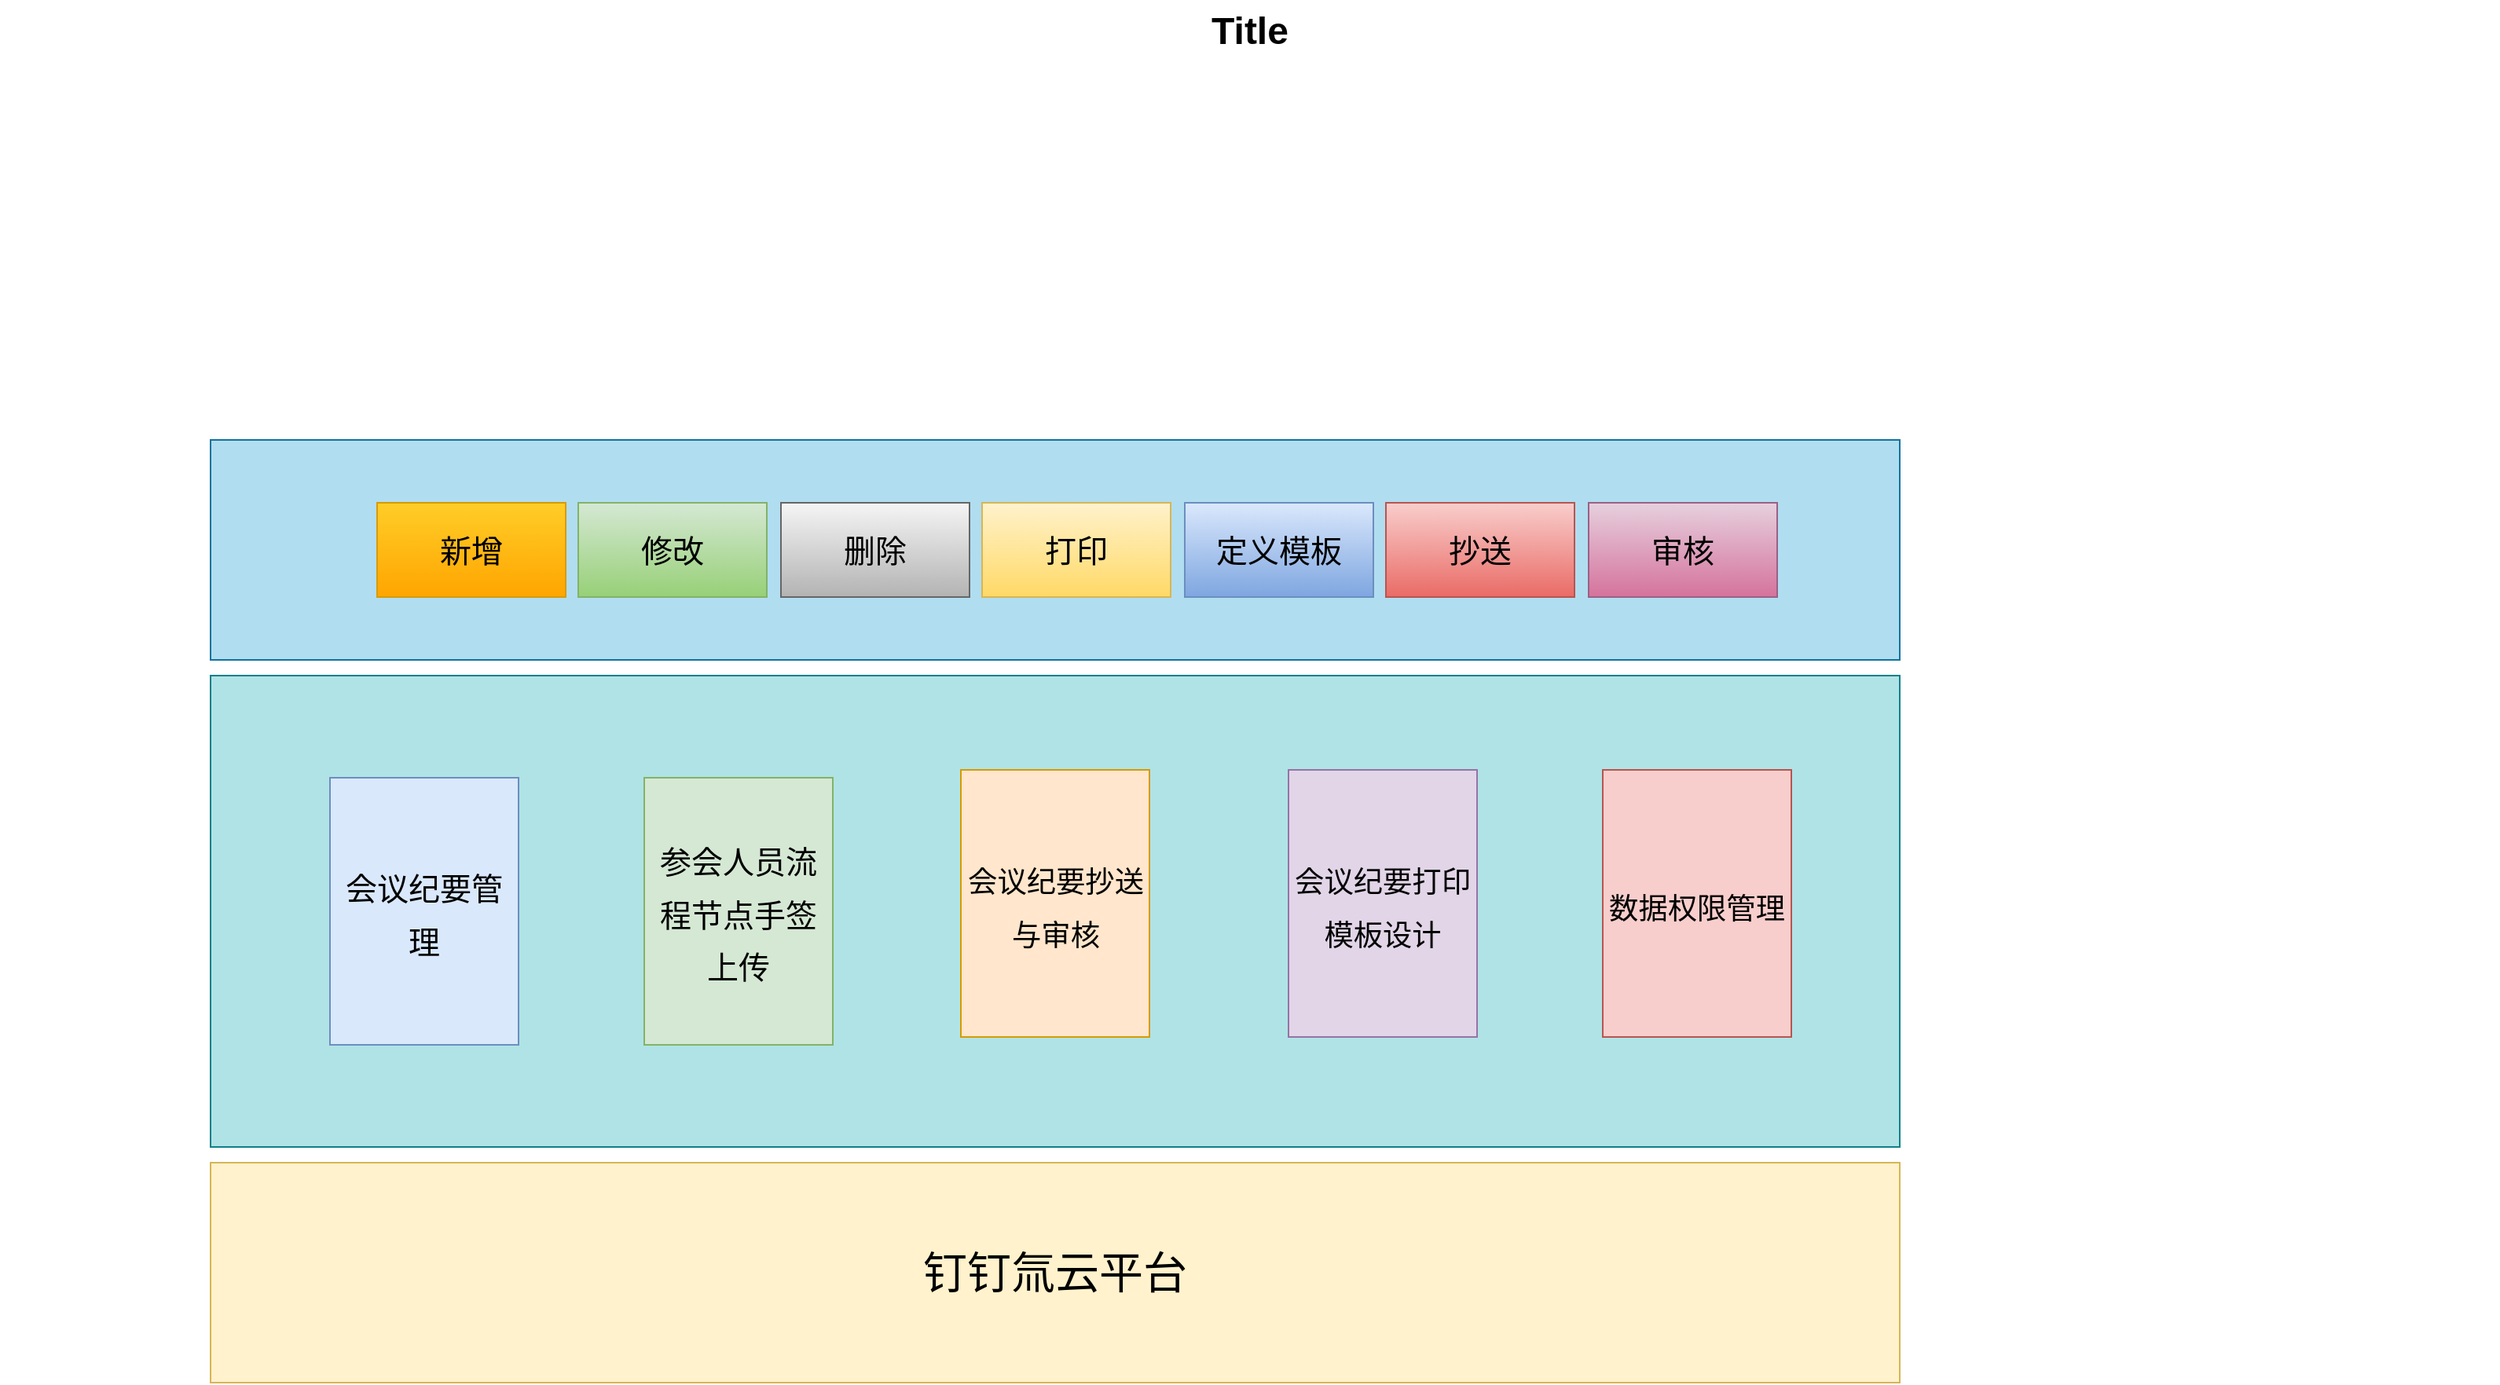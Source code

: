 <mxfile version="16.0.0" type="github">
  <diagram id="6I0OCvxSQrVGMHxT2VVA" name="Page-1">
    <mxGraphModel dx="1422" dy="772" grid="1" gridSize="10" guides="1" tooltips="1" connect="1" arrows="1" fold="1" page="1" pageScale="1" pageWidth="850" pageHeight="1100" math="0" shadow="0">
      <root>
        <mxCell id="0" />
        <mxCell id="1" parent="0" />
        <mxCell id="dKdSaXE48SgPbhcamS2K-30" value="" style="whiteSpace=wrap;html=1;strokeColor=#0e8088;strokeWidth=1;fillColor=#b0e3e6;fontSize=14;" parent="1" vertex="1">
          <mxGeometry x="184" y="500" width="1075" height="300" as="geometry" />
        </mxCell>
        <mxCell id="dKdSaXE48SgPbhcamS2K-32" value="" style="whiteSpace=wrap;html=1;strokeColor=#10739e;strokeWidth=1;fillColor=#b1ddf0;fontSize=14;container=1;" parent="1" vertex="1">
          <mxGeometry x="184" y="350" width="1075" height="140" as="geometry" />
        </mxCell>
        <mxCell id="fP0p9qHQDeoehx5yg6Lg-8" value="新增" style="rounded=0;whiteSpace=wrap;html=1;fontFamily=Garamond;fontSize=20;fillColor=#ffcd28;strokeColor=#d79b00;gradientColor=#ffa500;" vertex="1" parent="dKdSaXE48SgPbhcamS2K-32">
          <mxGeometry x="106" y="40" width="120" height="60" as="geometry" />
        </mxCell>
        <mxCell id="fP0p9qHQDeoehx5yg6Lg-9" value="修改" style="rounded=0;whiteSpace=wrap;html=1;fontFamily=Garamond;fontSize=20;fillColor=#d5e8d4;strokeColor=#82b366;gradientColor=#97d077;" vertex="1" parent="dKdSaXE48SgPbhcamS2K-32">
          <mxGeometry x="234" y="40" width="120" height="60" as="geometry" />
        </mxCell>
        <mxCell id="fP0p9qHQDeoehx5yg6Lg-10" value="删除" style="rounded=0;whiteSpace=wrap;html=1;fontFamily=Garamond;fontSize=20;fillColor=#f5f5f5;strokeColor=#666666;gradientColor=#b3b3b3;" vertex="1" parent="dKdSaXE48SgPbhcamS2K-32">
          <mxGeometry x="363" y="40" width="120" height="60" as="geometry" />
        </mxCell>
        <mxCell id="fP0p9qHQDeoehx5yg6Lg-11" value="打印" style="rounded=0;whiteSpace=wrap;html=1;fontFamily=Garamond;fontSize=20;fillColor=#fff2cc;gradientColor=#ffd966;strokeColor=#d6b656;" vertex="1" parent="dKdSaXE48SgPbhcamS2K-32">
          <mxGeometry x="491" y="40" width="120" height="60" as="geometry" />
        </mxCell>
        <mxCell id="fP0p9qHQDeoehx5yg6Lg-12" value="定义模板" style="rounded=0;whiteSpace=wrap;html=1;fontFamily=Garamond;fontSize=20;fillColor=#dae8fc;gradientColor=#7ea6e0;strokeColor=#6c8ebf;" vertex="1" parent="dKdSaXE48SgPbhcamS2K-32">
          <mxGeometry x="620" y="40" width="120" height="60" as="geometry" />
        </mxCell>
        <mxCell id="fP0p9qHQDeoehx5yg6Lg-13" value="抄送" style="rounded=0;whiteSpace=wrap;html=1;fontFamily=Garamond;fontSize=20;fillColor=#f8cecc;gradientColor=#ea6b66;strokeColor=#b85450;" vertex="1" parent="dKdSaXE48SgPbhcamS2K-32">
          <mxGeometry x="748" y="40" width="120" height="60" as="geometry" />
        </mxCell>
        <mxCell id="fP0p9qHQDeoehx5yg6Lg-14" value="审核" style="rounded=0;whiteSpace=wrap;html=1;fontFamily=Garamond;fontSize=20;fillColor=#e6d0de;gradientColor=#d5739d;strokeColor=#996185;" vertex="1" parent="dKdSaXE48SgPbhcamS2K-32">
          <mxGeometry x="877" y="40" width="120" height="60" as="geometry" />
        </mxCell>
        <mxCell id="dKdSaXE48SgPbhcamS2K-63" value="Title" style="text;strokeColor=none;fillColor=none;html=1;fontSize=24;fontStyle=1;verticalAlign=middle;align=center;" parent="1" vertex="1">
          <mxGeometry x="50" y="70" width="1590" height="40" as="geometry" />
        </mxCell>
        <mxCell id="fP0p9qHQDeoehx5yg6Lg-2" value="&lt;font style=&quot;font-size: 28px&quot;&gt;钉钉氚云平台&lt;/font&gt;" style="whiteSpace=wrap;html=1;strokeColor=#d6b656;strokeWidth=1;fillColor=#fff2cc;fontSize=14;" vertex="1" parent="1">
          <mxGeometry x="184" y="810" width="1075" height="140" as="geometry" />
        </mxCell>
        <mxCell id="fP0p9qHQDeoehx5yg6Lg-3" value="&lt;font face=&quot;Garamond&quot; style=&quot;font-size: 20px&quot;&gt;会议纪要管理&lt;/font&gt;" style="rounded=0;whiteSpace=wrap;html=1;fontSize=28;fillColor=#dae8fc;strokeColor=#6c8ebf;" vertex="1" parent="1">
          <mxGeometry x="260" y="565" width="120" height="170" as="geometry" />
        </mxCell>
        <mxCell id="fP0p9qHQDeoehx5yg6Lg-4" value="&lt;span style=&quot;font-size: 14.0pt&quot;&gt;会议纪要打印模板设计&lt;/span&gt;" style="rounded=0;whiteSpace=wrap;html=1;fontSize=28;fillColor=#e1d5e7;strokeColor=#9673a6;" vertex="1" parent="1">
          <mxGeometry x="870" y="560" width="120" height="170" as="geometry" />
        </mxCell>
        <mxCell id="fP0p9qHQDeoehx5yg6Lg-5" value="&lt;span&gt;&lt;font style=&quot;font-size: 18.667px&quot;&gt;会议纪要抄送与审核&lt;/font&gt;&lt;/span&gt;" style="rounded=0;whiteSpace=wrap;html=1;fontSize=28;fillColor=#ffe6cc;strokeColor=#d79b00;" vertex="1" parent="1">
          <mxGeometry x="661.5" y="560" width="120" height="170" as="geometry" />
        </mxCell>
        <mxCell id="fP0p9qHQDeoehx5yg6Lg-6" value="&lt;font style=&quot;font-size: 20px&quot;&gt;参会人员流程节点手签上传&lt;/font&gt;" style="rounded=0;whiteSpace=wrap;html=1;fontSize=28;fillColor=#d5e8d4;strokeColor=#82b366;fontStyle=0" vertex="1" parent="1">
          <mxGeometry x="460" y="565" width="120" height="170" as="geometry" />
        </mxCell>
        <mxCell id="fP0p9qHQDeoehx5yg6Lg-7" value="&lt;span style=&quot;font-size: 14.0pt&quot;&gt;数据权限管理&lt;/span&gt;" style="rounded=0;whiteSpace=wrap;html=1;fontSize=28;fillColor=#f8cecc;strokeColor=#b85450;" vertex="1" parent="1">
          <mxGeometry x="1070" y="560" width="120" height="170" as="geometry" />
        </mxCell>
      </root>
    </mxGraphModel>
  </diagram>
</mxfile>

